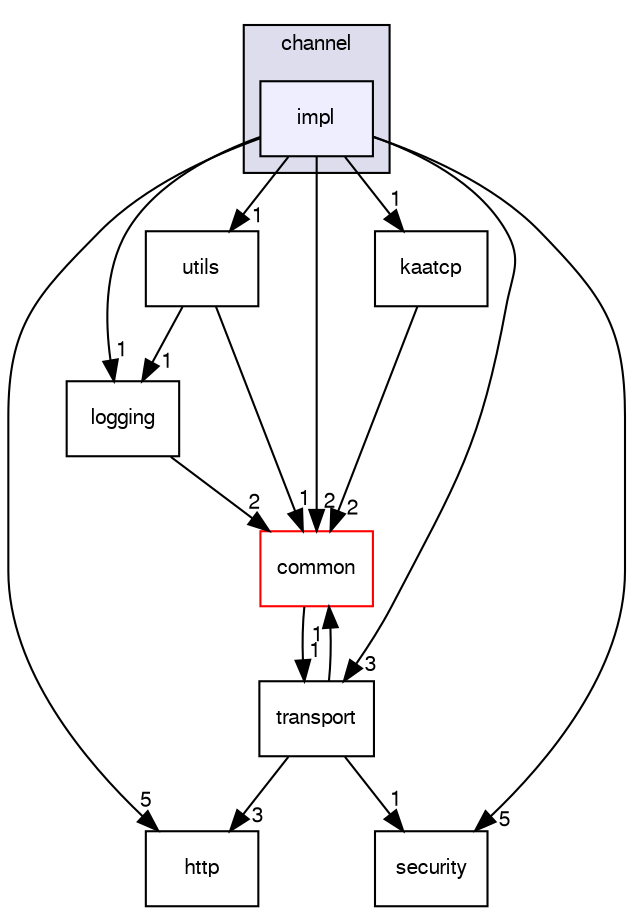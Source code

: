 digraph "/var/lib/jenkins/workspace/kaa_release_0_7_4/client/client-multi/client-cpp/kaa/channel/impl" {
  bgcolor=transparent;
  compound=true
  node [ fontsize="10", fontname="FreeSans"];
  edge [ labelfontsize="10", labelfontname="FreeSans"];
  subgraph clusterdir_e08ee8ae453129128c37aaad5dd4ca19 {
    graph [ bgcolor="#ddddee", pencolor="black", label="channel" fontname="FreeSans", fontsize="10", URL="dir_e08ee8ae453129128c37aaad5dd4ca19.html"]
  dir_087a9d5c21af769457242d735a7d1b4a [shape=box, label="impl", style="filled", fillcolor="#eeeeff", pencolor="black", URL="dir_087a9d5c21af769457242d735a7d1b4a.html"];
  }
  dir_022e62d6551667ba0becbb4572cf22fa [shape=box label="common" color="red" URL="dir_022e62d6551667ba0becbb4572cf22fa.html"];
  dir_367489c0f83c5b8156546e67d043ceca [shape=box label="kaatcp" URL="dir_367489c0f83c5b8156546e67d043ceca.html"];
  dir_7b1a14d4cab44a0420910b92a6c6c75f [shape=box label="utils" URL="dir_7b1a14d4cab44a0420910b92a6c6c75f.html"];
  dir_27e378dc95df92f1bca7371cfc5f9bce [shape=box label="http" URL="dir_27e378dc95df92f1bca7371cfc5f9bce.html"];
  dir_8e43f735ba996056c05a330ca906517a [shape=box label="transport" URL="dir_8e43f735ba996056c05a330ca906517a.html"];
  dir_15f09dc14c307fcf747a44ba258707cf [shape=box label="logging" URL="dir_15f09dc14c307fcf747a44ba258707cf.html"];
  dir_132b2350bfb7b308437989790555b415 [shape=box label="security" URL="dir_132b2350bfb7b308437989790555b415.html"];
  dir_022e62d6551667ba0becbb4572cf22fa->dir_8e43f735ba996056c05a330ca906517a [headlabel="1", labeldistance=1.5 headhref="dir_000014_000033.html"];
  dir_367489c0f83c5b8156546e67d043ceca->dir_022e62d6551667ba0becbb4572cf22fa [headlabel="2", labeldistance=1.5 headhref="dir_000024_000014.html"];
  dir_7b1a14d4cab44a0420910b92a6c6c75f->dir_022e62d6551667ba0becbb4572cf22fa [headlabel="1", labeldistance=1.5 headhref="dir_000034_000014.html"];
  dir_7b1a14d4cab44a0420910b92a6c6c75f->dir_15f09dc14c307fcf747a44ba258707cf [headlabel="1", labeldistance=1.5 headhref="dir_000034_000027.html"];
  dir_8e43f735ba996056c05a330ca906517a->dir_022e62d6551667ba0becbb4572cf22fa [headlabel="1", labeldistance=1.5 headhref="dir_000033_000014.html"];
  dir_8e43f735ba996056c05a330ca906517a->dir_27e378dc95df92f1bca7371cfc5f9bce [headlabel="3", labeldistance=1.5 headhref="dir_000033_000023.html"];
  dir_8e43f735ba996056c05a330ca906517a->dir_132b2350bfb7b308437989790555b415 [headlabel="1", labeldistance=1.5 headhref="dir_000033_000031.html"];
  dir_087a9d5c21af769457242d735a7d1b4a->dir_022e62d6551667ba0becbb4572cf22fa [headlabel="2", labeldistance=1.5 headhref="dir_000012_000014.html"];
  dir_087a9d5c21af769457242d735a7d1b4a->dir_367489c0f83c5b8156546e67d043ceca [headlabel="1", labeldistance=1.5 headhref="dir_000012_000024.html"];
  dir_087a9d5c21af769457242d735a7d1b4a->dir_7b1a14d4cab44a0420910b92a6c6c75f [headlabel="1", labeldistance=1.5 headhref="dir_000012_000034.html"];
  dir_087a9d5c21af769457242d735a7d1b4a->dir_27e378dc95df92f1bca7371cfc5f9bce [headlabel="5", labeldistance=1.5 headhref="dir_000012_000023.html"];
  dir_087a9d5c21af769457242d735a7d1b4a->dir_8e43f735ba996056c05a330ca906517a [headlabel="3", labeldistance=1.5 headhref="dir_000012_000033.html"];
  dir_087a9d5c21af769457242d735a7d1b4a->dir_15f09dc14c307fcf747a44ba258707cf [headlabel="1", labeldistance=1.5 headhref="dir_000012_000027.html"];
  dir_087a9d5c21af769457242d735a7d1b4a->dir_132b2350bfb7b308437989790555b415 [headlabel="5", labeldistance=1.5 headhref="dir_000012_000031.html"];
  dir_15f09dc14c307fcf747a44ba258707cf->dir_022e62d6551667ba0becbb4572cf22fa [headlabel="2", labeldistance=1.5 headhref="dir_000027_000014.html"];
}
